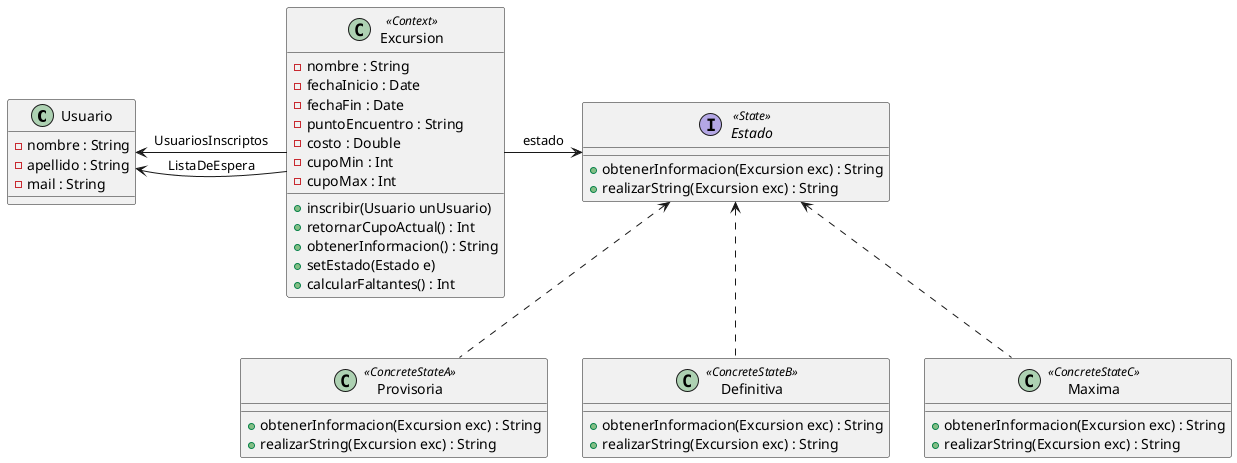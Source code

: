 @startuml Ejercicio6

Usuario <- Excursion : UsuariosInscriptos 
Usuario <- Excursion : ListaDeEspera
Excursion -> Estado : estado
Estado <.. Provisoria
Estado <.. Definitiva
Estado <.. Maxima

'En este caso tambien esta bien lo del tema de que si una funcionalidad esta relacionada al estado, la tiene que realizar el estado. La clase concreta diria que siempre tiene que tener un metodo que solamente sea return LoQueHaceLaStrategy/State aunque la clase concreta tenga la informacion/variables/datos para realizar las acciones por si solas tendria que usar varias condiciones lo cual sabemos es un mal olor y tambien tendria que ser un indicio de que esta mal. Es normal que pase que algun metodo no retorne nada, en este caso la ayudante me dijo que la clases hijas hagan override al metodo, entiendo es preferible ahorrar un poco de codigo. Total el override no esta mal.'
class Excursion <<Context>> {
    -nombre : String
    -fechaInicio : Date 
    -fechaFin : Date 
    -puntoEncuentro : String 
    -costo : Double 
    -cupoMin : Int 
    -cupoMax : Int 
    +inscribir(Usuario unUsuario)
    +retornarCupoActual() : Int
    +obtenerInformacion() : String
    +setEstado(Estado e)
    +calcularFaltantes() : Int
}

class Usuario {
    -nombre : String 
    -apellido : String 
    -mail : String 

}

interface Estado <<State>> {
    +obtenerInformacion(Excursion exc) : String
    +realizarString(Excursion exc) : String
}

class Provisoria <<ConcreteStateA>> {
    +obtenerInformacion(Excursion exc) : String
    +realizarString(Excursion exc) : String
}

class Definitiva <<ConcreteStateB>> {
    +obtenerInformacion(Excursion exc) : String
    +realizarString(Excursion exc) : String
}

class Maxima <<ConcreteStateC>> {
    +obtenerInformacion(Excursion exc) : String
    +realizarString(Excursion exc) : String
}

@enduml